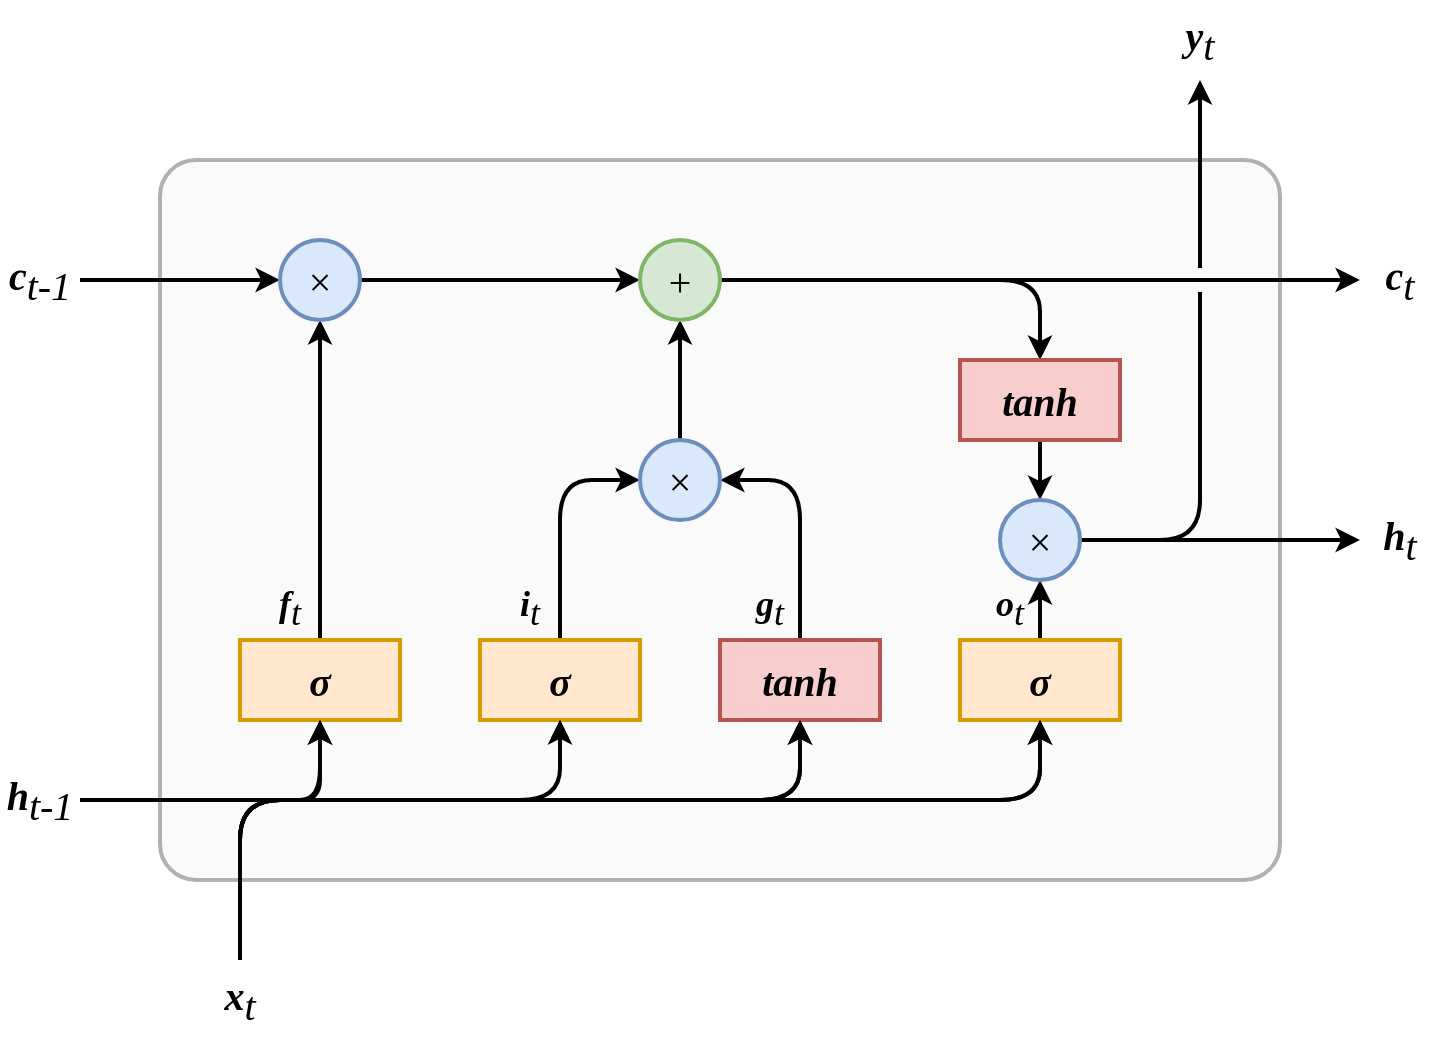 <mxfile version="19.0.3" type="device"><diagram id="iycwLSMlp3Z28Fjqb3wk" name="第 1 页"><mxGraphModel dx="1106" dy="817" grid="1" gridSize="10" guides="1" tooltips="1" connect="1" arrows="1" fold="1" page="1" pageScale="1" pageWidth="1200" pageHeight="1200" math="0" shadow="0"><root><mxCell id="0"/><mxCell id="1" parent="0"/><mxCell id="71" value="" style="rounded=1;whiteSpace=wrap;html=1;fontFamily=STIXGeneral;fontSize=12;strokeWidth=2;verticalAlign=middle;opacity=50;arcSize=5;fontStyle=2;fillColor=#f5f5f5;fontColor=#333333;strokeColor=#666666;" parent="1" vertex="1"><mxGeometry x="200" y="160" width="560" height="360" as="geometry"/></mxCell><mxCell id="33" style="edgeStyle=orthogonalEdgeStyle;rounded=0;orthogonalLoop=1;jettySize=auto;html=1;exitX=0.5;exitY=0;exitDx=0;exitDy=0;entryX=0.5;entryY=1;entryDx=0;entryDy=0;fontFamily=STIXGeneral;fontSize=20;strokeWidth=2;fontStyle=2;arcSize=40;" parent="1" source="13" target="EqlZHJeOMg1ihvlK928E-79" edge="1"><mxGeometry relative="1" as="geometry"><mxPoint x="280" y="240" as="targetPoint"/></mxGeometry></mxCell><mxCell id="13" value="σ" style="rounded=0;whiteSpace=wrap;html=1;fontSize=20;strokeWidth=2;fontFamily=STIXGeneral;fontStyle=3;fillColor=#ffe6cc;strokeColor=#d79b00;" parent="1" vertex="1"><mxGeometry x="240" y="400" width="80" height="40" as="geometry"/></mxCell><mxCell id="57" style="edgeStyle=orthogonalEdgeStyle;rounded=1;orthogonalLoop=1;jettySize=auto;html=1;exitX=0.5;exitY=0;exitDx=0;exitDy=0;fontFamily=STIXGeneral;fontSize=20;strokeWidth=2;fontStyle=2;arcSize=40;entryX=1;entryY=0.5;entryDx=0;entryDy=0;" parent="1" source="14" target="EqlZHJeOMg1ihvlK928E-80" edge="1"><mxGeometry relative="1" as="geometry"><mxPoint x="480" y="300" as="targetPoint"/></mxGeometry></mxCell><mxCell id="14" value="tanh" style="rounded=0;whiteSpace=wrap;html=1;fontSize=20;strokeWidth=2;fontFamily=STIXGeneral;fontStyle=3;fillColor=#f8cecc;strokeColor=#b85450;" parent="1" vertex="1"><mxGeometry x="480" y="400" width="80" height="40" as="geometry"/></mxCell><mxCell id="39" style="edgeStyle=orthogonalEdgeStyle;rounded=1;orthogonalLoop=1;jettySize=auto;html=1;exitX=0.5;exitY=0;exitDx=0;exitDy=0;entryX=0;entryY=0.5;entryDx=0;entryDy=0;fontFamily=STIXGeneral;fontSize=20;strokeWidth=2;fontStyle=2;arcSize=40;" parent="1" source="16" target="EqlZHJeOMg1ihvlK928E-80" edge="1"><mxGeometry relative="1" as="geometry"/></mxCell><mxCell id="16" value="σ" style="rounded=0;whiteSpace=wrap;html=1;fontSize=20;strokeWidth=2;fontFamily=STIXGeneral;fontStyle=3;fillColor=#ffe6cc;strokeColor=#d79b00;" parent="1" vertex="1"><mxGeometry x="360" y="400" width="80" height="40" as="geometry"/></mxCell><mxCell id="51" style="edgeStyle=orthogonalEdgeStyle;rounded=0;orthogonalLoop=1;jettySize=auto;html=1;exitX=0.5;exitY=0;exitDx=0;exitDy=0;entryX=0.5;entryY=1;entryDx=0;entryDy=0;fontFamily=STIXGeneral;fontSize=20;strokeWidth=2;fontStyle=2;arcSize=40;" parent="1" source="17" target="EqlZHJeOMg1ihvlK928E-81" edge="1"><mxGeometry relative="1" as="geometry"/></mxCell><mxCell id="17" value="σ" style="rounded=0;whiteSpace=wrap;html=1;fontSize=20;strokeWidth=2;fontFamily=STIXGeneral;fontStyle=3;fillColor=#ffe6cc;strokeColor=#d79b00;" parent="1" vertex="1"><mxGeometry x="600" y="400" width="80" height="40" as="geometry"/></mxCell><mxCell id="22" style="edgeStyle=orthogonalEdgeStyle;rounded=1;orthogonalLoop=1;jettySize=auto;html=1;exitX=1;exitY=0.5;exitDx=0;exitDy=0;entryX=0.5;entryY=1;entryDx=0;entryDy=0;fontFamily=STIXGeneral;fontSize=20;fontStyle=2;strokeWidth=2;" parent="1" source="19" target="13" edge="1"><mxGeometry relative="1" as="geometry"/></mxCell><mxCell id="24" style="edgeStyle=orthogonalEdgeStyle;rounded=1;orthogonalLoop=1;jettySize=auto;html=1;exitX=1;exitY=0.5;exitDx=0;exitDy=0;entryX=0.5;entryY=1;entryDx=0;entryDy=0;fontFamily=STIXGeneral;fontSize=20;fontStyle=2;arcSize=40;" parent="1" source="19" target="16" edge="1"><mxGeometry relative="1" as="geometry"/></mxCell><mxCell id="26" style="edgeStyle=orthogonalEdgeStyle;rounded=1;orthogonalLoop=1;jettySize=auto;html=1;exitX=1;exitY=0.5;exitDx=0;exitDy=0;entryX=0.5;entryY=1;entryDx=0;entryDy=0;fontFamily=STIXGeneral;fontSize=20;strokeWidth=2;fontStyle=2;arcSize=40;" parent="1" source="19" target="17" edge="1"><mxGeometry relative="1" as="geometry"/></mxCell><mxCell id="28" style="edgeStyle=orthogonalEdgeStyle;rounded=1;orthogonalLoop=1;jettySize=auto;html=1;exitX=1;exitY=0.5;exitDx=0;exitDy=0;fontFamily=STIXGeneral;fontSize=20;strokeWidth=2;fontStyle=2;arcSize=40;" parent="1" source="19" target="14" edge="1"><mxGeometry relative="1" as="geometry"><Array as="points"><mxPoint x="520" y="480"/></Array></mxGeometry></mxCell><mxCell id="19" value="&lt;b&gt;h&lt;/b&gt;&lt;sub style=&quot;font-size: 20px;&quot;&gt;t-1&lt;/sub&gt;" style="text;html=1;strokeColor=none;fillColor=none;align=center;verticalAlign=middle;whiteSpace=wrap;rounded=0;fontFamily=STIXGeneral;fontSize=20;fontStyle=2" parent="1" vertex="1"><mxGeometry x="120" y="460" width="40" height="40" as="geometry"/></mxCell><mxCell id="23" style="edgeStyle=orthogonalEdgeStyle;rounded=1;orthogonalLoop=1;jettySize=auto;html=1;exitX=0.5;exitY=0;exitDx=0;exitDy=0;entryX=0.5;entryY=1;entryDx=0;entryDy=0;fontFamily=STIXGeneral;fontSize=20;strokeWidth=2;fontStyle=2;arcSize=40;" parent="1" source="20" target="13" edge="1"><mxGeometry relative="1" as="geometry"><Array as="points"><mxPoint x="240" y="480"/><mxPoint x="280" y="480"/></Array></mxGeometry></mxCell><mxCell id="25" style="edgeStyle=orthogonalEdgeStyle;rounded=1;orthogonalLoop=1;jettySize=auto;html=1;exitX=0.5;exitY=0;exitDx=0;exitDy=0;entryX=0.5;entryY=1;entryDx=0;entryDy=0;fontFamily=STIXGeneral;fontSize=20;strokeWidth=2;fontStyle=2;arcSize=40;" parent="1" source="20" target="16" edge="1"><mxGeometry relative="1" as="geometry"><Array as="points"><mxPoint x="240" y="480"/><mxPoint x="400" y="480"/></Array></mxGeometry></mxCell><mxCell id="27" style="edgeStyle=orthogonalEdgeStyle;rounded=1;orthogonalLoop=1;jettySize=auto;html=1;exitX=0.5;exitY=0;exitDx=0;exitDy=0;entryX=0.5;entryY=1;entryDx=0;entryDy=0;fontFamily=STIXGeneral;fontSize=20;strokeWidth=2;fontStyle=2;arcSize=40;" parent="1" source="20" target="17" edge="1"><mxGeometry relative="1" as="geometry"><Array as="points"><mxPoint x="240" y="480"/><mxPoint x="640" y="480"/></Array></mxGeometry></mxCell><mxCell id="29" style="edgeStyle=orthogonalEdgeStyle;orthogonalLoop=1;jettySize=auto;html=1;exitX=0.5;exitY=0;exitDx=0;exitDy=0;entryX=0.5;entryY=1;entryDx=0;entryDy=0;fontFamily=STIXGeneral;fontSize=20;strokeWidth=2;fontStyle=2;rounded=1;arcSize=40;" parent="1" source="20" target="14" edge="1"><mxGeometry relative="1" as="geometry"><Array as="points"><mxPoint x="240" y="480"/><mxPoint x="520" y="480"/></Array></mxGeometry></mxCell><mxCell id="20" value="&lt;b&gt;x&lt;/b&gt;&lt;sub style=&quot;font-size: 20px;&quot;&gt;t&lt;/sub&gt;" style="text;html=1;strokeColor=none;fillColor=none;align=center;verticalAlign=middle;whiteSpace=wrap;rounded=0;fontFamily=STIXGeneral;fontSize=20;fontStyle=2" parent="1" vertex="1"><mxGeometry x="200" y="560" width="80" height="40" as="geometry"/></mxCell><mxCell id="32" style="edgeStyle=orthogonalEdgeStyle;rounded=0;orthogonalLoop=1;jettySize=auto;html=1;exitX=1;exitY=0.5;exitDx=0;exitDy=0;entryX=0;entryY=0.5;entryDx=0;entryDy=0;fontFamily=STIXGeneral;fontSize=20;strokeWidth=2;fontStyle=2;arcSize=40;" parent="1" source="30" target="EqlZHJeOMg1ihvlK928E-79" edge="1"><mxGeometry relative="1" as="geometry"/></mxCell><mxCell id="30" value="&lt;b&gt;c&lt;/b&gt;&lt;sub style=&quot;font-size: 20px;&quot;&gt;t-1&lt;/sub&gt;" style="text;html=1;strokeColor=none;fillColor=none;align=center;verticalAlign=middle;whiteSpace=wrap;rounded=0;fontFamily=STIXGeneral;fontSize=20;fontStyle=2" parent="1" vertex="1"><mxGeometry x="120" y="200" width="40" height="40" as="geometry"/></mxCell><mxCell id="42" style="edgeStyle=orthogonalEdgeStyle;rounded=0;orthogonalLoop=1;jettySize=auto;html=1;exitX=1;exitY=0.5;exitDx=0;exitDy=0;entryX=0;entryY=0.5;entryDx=0;entryDy=0;fontFamily=STIXGeneral;fontSize=20;strokeWidth=2;fontStyle=2;arcSize=40;" parent="1" source="EqlZHJeOMg1ihvlK928E-79" target="EqlZHJeOMg1ihvlK928E-82" edge="1"><mxGeometry relative="1" as="geometry"/></mxCell><mxCell id="43" style="edgeStyle=orthogonalEdgeStyle;rounded=0;orthogonalLoop=1;jettySize=auto;html=1;exitX=0.5;exitY=0;exitDx=0;exitDy=0;entryX=0.5;entryY=1;entryDx=0;entryDy=0;fontFamily=STIXGeneral;fontSize=20;strokeWidth=2;fontStyle=2;arcSize=40;" parent="1" source="EqlZHJeOMg1ihvlK928E-80" target="EqlZHJeOMg1ihvlK928E-82" edge="1"><mxGeometry relative="1" as="geometry"><mxPoint x="460" y="280" as="sourcePoint"/><mxPoint x="460" y="240" as="targetPoint"/></mxGeometry></mxCell><mxCell id="47" style="edgeStyle=orthogonalEdgeStyle;rounded=1;orthogonalLoop=1;jettySize=auto;html=1;exitX=1;exitY=0.5;exitDx=0;exitDy=0;entryX=0.5;entryY=0;entryDx=0;entryDy=0;fontFamily=STIXGeneral;fontSize=20;strokeWidth=2;fontStyle=2;arcSize=40;" parent="1" source="EqlZHJeOMg1ihvlK928E-82" target="46" edge="1"><mxGeometry relative="1" as="geometry"><mxPoint x="480" y="220" as="sourcePoint"/></mxGeometry></mxCell><mxCell id="64" style="edgeStyle=orthogonalEdgeStyle;rounded=0;orthogonalLoop=1;jettySize=auto;html=1;exitX=1;exitY=0.5;exitDx=0;exitDy=0;entryX=0;entryY=0.5;entryDx=0;entryDy=0;fontFamily=STIXGeneral;fontSize=20;strokeWidth=2;fontStyle=2;arcSize=40;" parent="1" source="EqlZHJeOMg1ihvlK928E-82" target="44" edge="1"><mxGeometry relative="1" as="geometry"/></mxCell><mxCell id="44" value="&lt;b&gt;c&lt;/b&gt;&lt;sub style=&quot;font-size: 20px;&quot;&gt;t&lt;/sub&gt;" style="text;html=1;strokeColor=none;fillColor=none;align=center;verticalAlign=middle;whiteSpace=wrap;rounded=0;fontFamily=STIXGeneral;fontSize=20;fontStyle=2" parent="1" vertex="1"><mxGeometry x="800" y="200" width="40" height="40" as="geometry"/></mxCell><mxCell id="56" style="edgeStyle=orthogonalEdgeStyle;rounded=0;orthogonalLoop=1;jettySize=auto;html=1;exitX=0.5;exitY=1;exitDx=0;exitDy=0;entryX=0.5;entryY=0;entryDx=0;entryDy=0;fontFamily=STIXGeneral;fontSize=20;strokeWidth=2;fontStyle=2;arcSize=40;" parent="1" source="46" target="EqlZHJeOMg1ihvlK928E-81" edge="1"><mxGeometry relative="1" as="geometry"/></mxCell><mxCell id="46" value="tanh" style="rounded=0;whiteSpace=wrap;html=1;fontSize=20;strokeWidth=2;fontFamily=STIXGeneral;fontStyle=3;fillColor=#f8cecc;strokeColor=#b85450;" parent="1" vertex="1"><mxGeometry x="600" y="260" width="80" height="40" as="geometry"/></mxCell><mxCell id="63" style="edgeStyle=orthogonalEdgeStyle;rounded=0;orthogonalLoop=1;jettySize=auto;html=1;exitX=1;exitY=0.5;exitDx=0;exitDy=0;entryX=0;entryY=0.5;entryDx=0;entryDy=0;fontFamily=STIXGeneral;fontSize=20;strokeWidth=2;fontStyle=2;arcSize=40;" parent="1" source="EqlZHJeOMg1ihvlK928E-81" target="58" edge="1"><mxGeometry relative="1" as="geometry"><mxPoint x="660" y="350" as="sourcePoint"/></mxGeometry></mxCell><mxCell id="65" style="edgeStyle=orthogonalEdgeStyle;orthogonalLoop=1;jettySize=auto;html=1;exitX=1;exitY=0.5;exitDx=0;exitDy=0;entryX=0.5;entryY=1;entryDx=0;entryDy=0;fontFamily=STIXGeneral;fontSize=20;strokeWidth=2;fontStyle=2;jumpStyle=gap;jumpSize=10;rounded=1;arcSize=40;" parent="1" source="EqlZHJeOMg1ihvlK928E-81" target="60" edge="1"><mxGeometry relative="1" as="geometry"/></mxCell><mxCell id="58" value="&lt;b&gt;h&lt;/b&gt;&lt;sub style=&quot;font-size: 20px;&quot;&gt;t&lt;/sub&gt;" style="text;html=1;strokeColor=none;fillColor=none;align=center;verticalAlign=middle;whiteSpace=wrap;rounded=0;fontFamily=STIXGeneral;fontSize=20;fontStyle=2" parent="1" vertex="1"><mxGeometry x="800" y="330" width="40" height="40" as="geometry"/></mxCell><mxCell id="60" value="&lt;b&gt;y&lt;/b&gt;&lt;sub style=&quot;font-size: 20px;&quot;&gt;t&lt;/sub&gt;" style="text;html=1;strokeColor=none;fillColor=none;align=center;verticalAlign=middle;whiteSpace=wrap;rounded=0;fontFamily=STIXGeneral;fontSize=20;fontStyle=2" parent="1" vertex="1"><mxGeometry x="700" y="80" width="40" height="40" as="geometry"/></mxCell><mxCell id="EqlZHJeOMg1ihvlK928E-71" value="&lt;b&gt;f&lt;/b&gt;&lt;sub style=&quot;font-size: 18px;&quot;&gt;t&lt;/sub&gt;" style="text;html=1;strokeColor=none;fillColor=none;align=center;verticalAlign=middle;whiteSpace=wrap;rounded=0;fontFamily=STIXGeneral;fontSize=18;fontStyle=2" parent="1" vertex="1"><mxGeometry x="250" y="370" width="30" height="30" as="geometry"/></mxCell><mxCell id="EqlZHJeOMg1ihvlK928E-72" value="&lt;b&gt;i&lt;/b&gt;&lt;sub style=&quot;font-size: 18px;&quot;&gt;t&lt;/sub&gt;" style="text;html=1;strokeColor=none;fillColor=none;align=center;verticalAlign=middle;whiteSpace=wrap;rounded=0;fontFamily=STIXGeneral;fontSize=18;fontStyle=2" parent="1" vertex="1"><mxGeometry x="370" y="370" width="30" height="30" as="geometry"/></mxCell><mxCell id="EqlZHJeOMg1ihvlK928E-73" value="&lt;b&gt;o&lt;/b&gt;&lt;sub style=&quot;font-size: 18px;&quot;&gt;t&lt;/sub&gt;" style="text;html=1;strokeColor=none;fillColor=none;align=center;verticalAlign=middle;whiteSpace=wrap;rounded=0;fontFamily=STIXGeneral;fontSize=18;fontStyle=2" parent="1" vertex="1"><mxGeometry x="610" y="370" width="30" height="30" as="geometry"/></mxCell><mxCell id="EqlZHJeOMg1ihvlK928E-74" value="&lt;b&gt;g&lt;/b&gt;&lt;sub style=&quot;font-size: 18px;&quot;&gt;t&lt;/sub&gt;" style="text;html=1;strokeColor=none;fillColor=none;align=center;verticalAlign=middle;whiteSpace=wrap;rounded=0;fontFamily=STIXGeneral;fontSize=18;fontStyle=2" parent="1" vertex="1"><mxGeometry x="490" y="370" width="30" height="30" as="geometry"/></mxCell><mxCell id="EqlZHJeOMg1ihvlK928E-79" value="×" style="ellipse;whiteSpace=wrap;html=1;aspect=fixed;fontFamily=STIXGeneral;fontSize=20;strokeWidth=2;fillColor=#dae8fc;strokeColor=#6c8ebf;" parent="1" vertex="1"><mxGeometry x="260" y="200" width="40" height="40" as="geometry"/></mxCell><mxCell id="EqlZHJeOMg1ihvlK928E-80" value="×" style="ellipse;whiteSpace=wrap;html=1;aspect=fixed;fontFamily=STIXGeneral;fontSize=20;strokeWidth=2;fillColor=#dae8fc;strokeColor=#6c8ebf;" parent="1" vertex="1"><mxGeometry x="440" y="300" width="40" height="40" as="geometry"/></mxCell><mxCell id="EqlZHJeOMg1ihvlK928E-81" value="×" style="ellipse;whiteSpace=wrap;html=1;aspect=fixed;fontFamily=STIXGeneral;fontSize=20;strokeWidth=2;fillColor=#dae8fc;strokeColor=#6c8ebf;" parent="1" vertex="1"><mxGeometry x="620" y="330" width="40" height="40" as="geometry"/></mxCell><mxCell id="EqlZHJeOMg1ihvlK928E-82" value="+" style="ellipse;whiteSpace=wrap;html=1;aspect=fixed;fontFamily=STIXGeneral;fontSize=20;strokeWidth=2;fillColor=#d5e8d4;strokeColor=#82b366;" parent="1" vertex="1"><mxGeometry x="440" y="200" width="40" height="40" as="geometry"/></mxCell></root></mxGraphModel></diagram></mxfile>